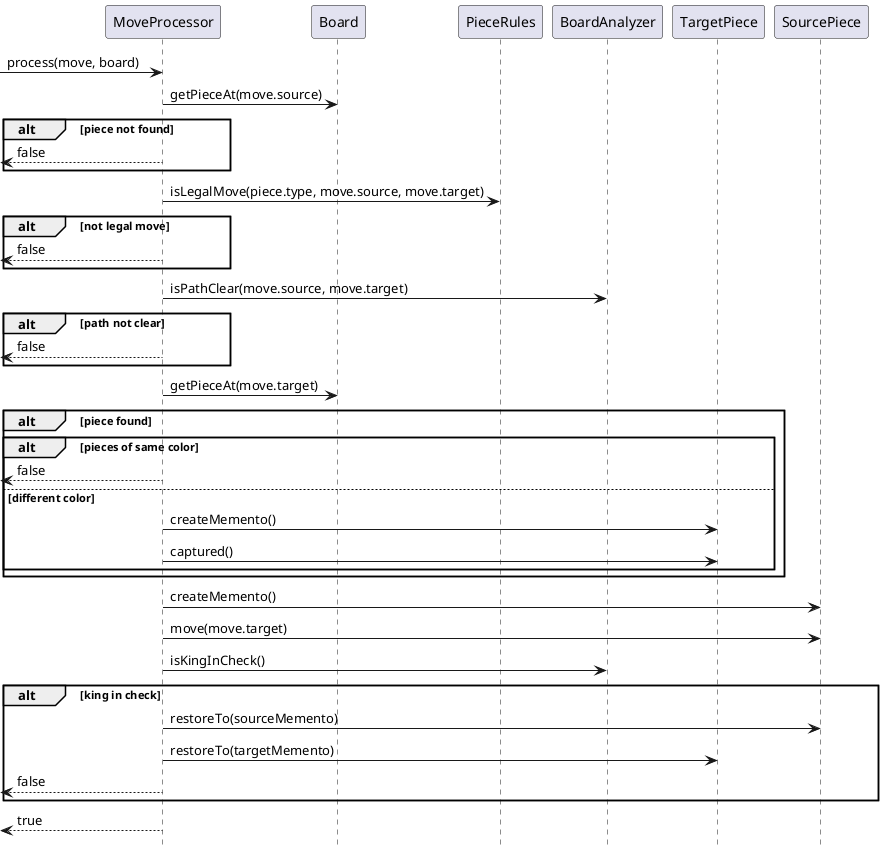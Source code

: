 @startuml

[-> MoveProcessor: process(move, board)

MoveProcessor -> Board: getPieceAt(move.source)
alt piece not found
	MoveProcessor -->[: false
end

MoveProcessor -> PieceRules: isLegalMove(piece.type, move.source, move.target)
alt not legal move
	MoveProcessor -->[: false
end

MoveProcessor -> BoardAnalyzer: isPathClear(move.source, move.target)
alt path not clear
	MoveProcessor -->[: false
end

MoveProcessor -> Board: getPieceAt(move.target)
alt piece found
	alt pieces of same color
		MoveProcessor -->[: false
	else different color
		MoveProcessor -> TargetPiece: createMemento()
		MoveProcessor -> TargetPiece: captured()
	end
end

MoveProcessor -> SourcePiece: createMemento()
MoveProcessor -> SourcePiece: move(move.target)

MoveProcessor -> BoardAnalyzer: isKingInCheck()
alt king in check
	MoveProcessor -> SourcePiece: restoreTo(sourceMemento)
	MoveProcessor -> TargetPiece: restoreTo(targetMemento)
	MoveProcessor -->[: false
end

MoveProcessor -->[: true

hide footbox
@enduml